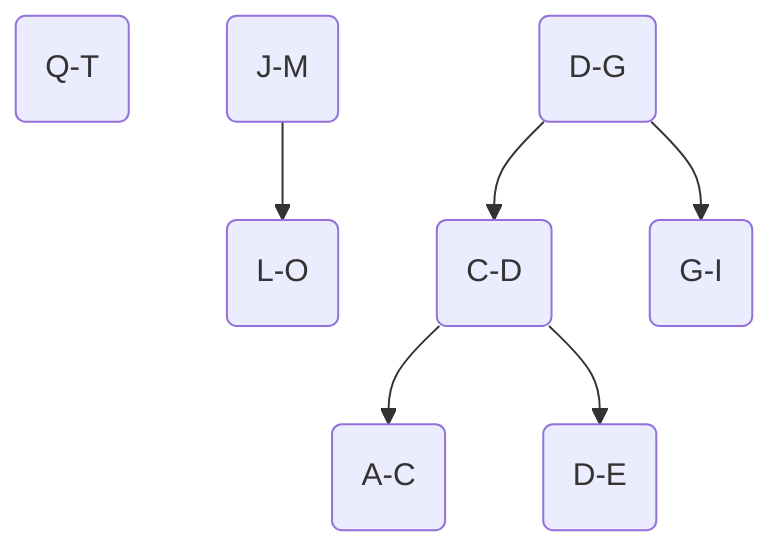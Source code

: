 graph TB;
C1(A-C);
C2(D-E);
C3(G-I);
C4(L-O);
C5(Q-T);
C6(C-D) --> C1;
C6 --> C2;
C7(J-M) --> C4;
C8(D-G) --> C6;
C8 --> C3;